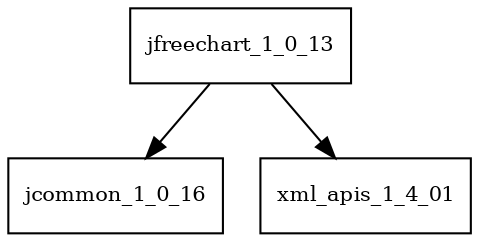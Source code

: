digraph jfreechart_1_0_13_dependencies {
  node [shape = box, fontsize=10.0];
  jfreechart_1_0_13 -> jcommon_1_0_16;
  jfreechart_1_0_13 -> xml_apis_1_4_01;
}
